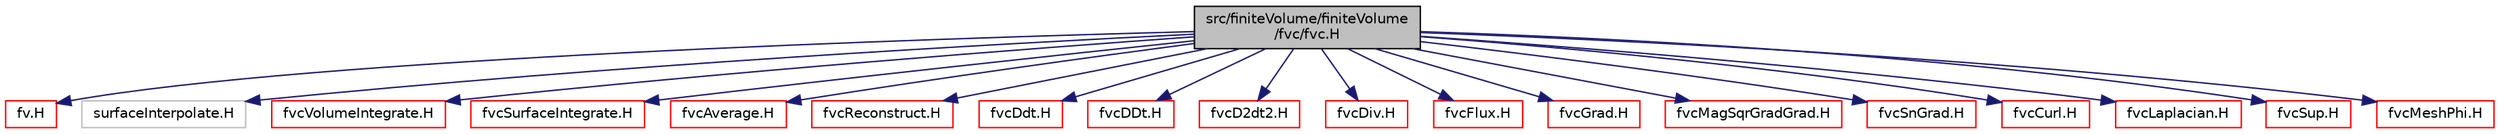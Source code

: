 digraph "src/finiteVolume/finiteVolume/fvc/fvc.H"
{
  bgcolor="transparent";
  edge [fontname="Helvetica",fontsize="10",labelfontname="Helvetica",labelfontsize="10"];
  node [fontname="Helvetica",fontsize="10",shape=record];
  Node0 [label="src/finiteVolume/finiteVolume\l/fvc/fvc.H",height=0.2,width=0.4,color="black", fillcolor="grey75", style="filled", fontcolor="black"];
  Node0 -> Node1 [color="midnightblue",fontsize="10",style="solid",fontname="Helvetica"];
  Node1 [label="fv.H",height=0.2,width=0.4,color="red",URL="$a03089.html"];
  Node0 -> Node27 [color="midnightblue",fontsize="10",style="solid",fontname="Helvetica"];
  Node27 [label="surfaceInterpolate.H",height=0.2,width=0.4,color="grey75"];
  Node0 -> Node28 [color="midnightblue",fontsize="10",style="solid",fontname="Helvetica"];
  Node28 [label="fvcVolumeIntegrate.H",height=0.2,width=0.4,color="red",URL="$a03221.html",tooltip="Volume integrate volField creating a volField. "];
  Node0 -> Node144 [color="midnightblue",fontsize="10",style="solid",fontname="Helvetica"];
  Node144 [label="fvcSurfaceIntegrate.H",height=0.2,width=0.4,color="red",URL="$a03215.html",tooltip="Surface integrate surfaceField creating a volField. Surface sum a surfaceField creating a volField..."];
  Node0 -> Node146 [color="midnightblue",fontsize="10",style="solid",fontname="Helvetica"];
  Node146 [label="fvcAverage.H",height=0.2,width=0.4,color="red",URL="$a03098.html",tooltip="Area-weighted average a surfaceField creating a volField. "];
  Node0 -> Node147 [color="midnightblue",fontsize="10",style="solid",fontname="Helvetica"];
  Node147 [label="fvcReconstruct.H",height=0.2,width=0.4,color="red",URL="$a03173.html",tooltip="Reconstruct volField from a face flux field. "];
  Node0 -> Node148 [color="midnightblue",fontsize="10",style="solid",fontname="Helvetica"];
  Node148 [label="fvcDdt.H",height=0.2,width=0.4,color="red",URL="$a03128.html",tooltip="Calculate the first temporal derivative. "];
  Node0 -> Node157 [color="midnightblue",fontsize="10",style="solid",fontname="Helvetica"];
  Node157 [label="fvcDDt.H",height=0.2,width=0.4,color="red",URL="$a03125.html",tooltip="Calculate the substantive (total) derivative. "];
  Node0 -> Node158 [color="midnightblue",fontsize="10",style="solid",fontname="Helvetica"];
  Node158 [label="fvcD2dt2.H",height=0.2,width=0.4,color="red",URL="$a03116.html",tooltip="Calculate the second temporal derivative. "];
  Node0 -> Node159 [color="midnightblue",fontsize="10",style="solid",fontname="Helvetica"];
  Node159 [label="fvcDiv.H",height=0.2,width=0.4,color="red",URL="$a03134.html",tooltip="Calculate the divergence of the given field. "];
  Node0 -> Node160 [color="midnightblue",fontsize="10",style="solid",fontname="Helvetica"];
  Node160 [label="fvcFlux.H",height=0.2,width=0.4,color="red",URL="$a03140.html",tooltip="Calculate the face-flux of the given field. "];
  Node0 -> Node161 [color="midnightblue",fontsize="10",style="solid",fontname="Helvetica"];
  Node161 [label="fvcGrad.H",height=0.2,width=0.4,color="red",URL="$a03149.html",tooltip="Calculate the gradient of the given field. "];
  Node0 -> Node162 [color="midnightblue",fontsize="10",style="solid",fontname="Helvetica"];
  Node162 [label="fvcMagSqrGradGrad.H",height=0.2,width=0.4,color="red",URL="$a03161.html",tooltip="Calculate the magnitiude of the square of the gradient of the gradient of the given volField..."];
  Node0 -> Node163 [color="midnightblue",fontsize="10",style="solid",fontname="Helvetica"];
  Node163 [label="fvcSnGrad.H",height=0.2,width=0.4,color="red",URL="$a03203.html",tooltip="Calculate the snGrad of the given volField. "];
  Node0 -> Node164 [color="midnightblue",fontsize="10",style="solid",fontname="Helvetica"];
  Node164 [label="fvcCurl.H",height=0.2,width=0.4,color="red",URL="$a03110.html",tooltip="Calculate the curl of the given volField by constructing the Hodge-dual of the symmetric part of the ..."];
  Node0 -> Node165 [color="midnightblue",fontsize="10",style="solid",fontname="Helvetica"];
  Node165 [label="fvcLaplacian.H",height=0.2,width=0.4,color="red",URL="$a03155.html",tooltip="Calculate the laplacian of the given field. "];
  Node0 -> Node166 [color="midnightblue",fontsize="10",style="solid",fontname="Helvetica"];
  Node166 [label="fvcSup.H",height=0.2,width=0.4,color="red",URL="$a03209.html",tooltip="Calculate the field for explicit evaluation of implicit and explicit sources. "];
  Node0 -> Node167 [color="midnightblue",fontsize="10",style="solid",fontname="Helvetica"];
  Node167 [label="fvcMeshPhi.H",height=0.2,width=0.4,color="red",URL="$a03167.html",tooltip="Calculate the mesh motion flux and convert fluxes from absolute to relative and back. "];
}
